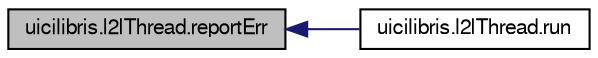 digraph G
{
  edge [fontname="FreeSans",fontsize="10",labelfontname="FreeSans",labelfontsize="10"];
  node [fontname="FreeSans",fontsize="10",shape=record];
  rankdir="LR";
  Node1 [label="uicilibris.l2lThread.reportErr",height=0.2,width=0.4,color="black", fillcolor="grey75", style="filled" fontcolor="black"];
  Node1 -> Node2 [dir="back",color="midnightblue",fontsize="10",style="solid",fontname="FreeSans"];
  Node2 [label="uicilibris.l2lThread.run",height=0.2,width=0.4,color="black", fillcolor="white", style="filled",URL="$classuicilibris_1_1l2lThread.html#a53c112a8443b3513c09e38612e867079",tooltip="turns the contents of the parent&#39;s first tab into Latex code which is fed into the second tab..."];
}
